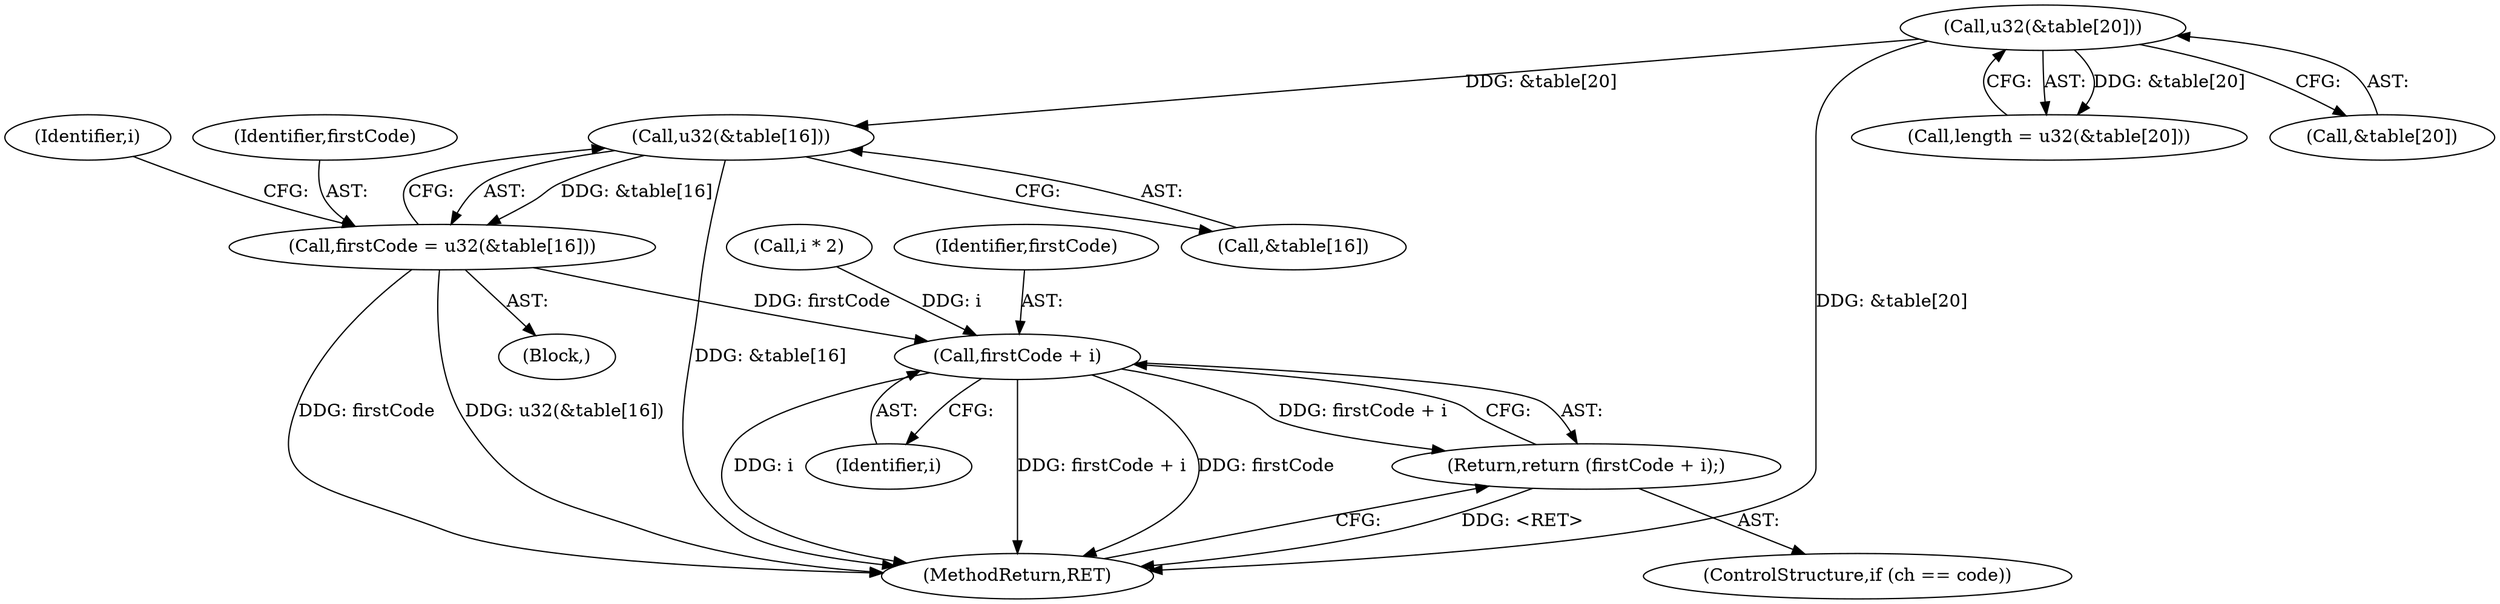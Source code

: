 digraph "0_ghostscript_961b10cdd71403072fb99401a45f3bef6ce53626@array" {
"1000691" [label="(Call,u32(&table[16]))"];
"1000683" [label="(Call,u32(&table[20]))"];
"1000689" [label="(Call,firstCode = u32(&table[16]))"];
"1000722" [label="(Call,firstCode + i)"];
"1000721" [label="(Return,return (firstCode + i);)"];
"1000721" [label="(Return,return (firstCode + i);)"];
"1000714" [label="(Call,i * 2)"];
"1000818" [label="(MethodReturn,RET)"];
"1000690" [label="(Identifier,firstCode)"];
"1000724" [label="(Identifier,i)"];
"1000692" [label="(Call,&table[16])"];
"1000723" [label="(Identifier,firstCode)"];
"1000717" [label="(ControlStructure,if (ch == code))"];
"1000689" [label="(Call,firstCode = u32(&table[16]))"];
"1000683" [label="(Call,u32(&table[20]))"];
"1000677" [label="(Block,)"];
"1000698" [label="(Identifier,i)"];
"1000691" [label="(Call,u32(&table[16]))"];
"1000722" [label="(Call,firstCode + i)"];
"1000681" [label="(Call,length = u32(&table[20]))"];
"1000684" [label="(Call,&table[20])"];
"1000691" -> "1000689"  [label="AST: "];
"1000691" -> "1000692"  [label="CFG: "];
"1000692" -> "1000691"  [label="AST: "];
"1000689" -> "1000691"  [label="CFG: "];
"1000691" -> "1000818"  [label="DDG: &table[16]"];
"1000691" -> "1000689"  [label="DDG: &table[16]"];
"1000683" -> "1000691"  [label="DDG: &table[20]"];
"1000683" -> "1000681"  [label="AST: "];
"1000683" -> "1000684"  [label="CFG: "];
"1000684" -> "1000683"  [label="AST: "];
"1000681" -> "1000683"  [label="CFG: "];
"1000683" -> "1000818"  [label="DDG: &table[20]"];
"1000683" -> "1000681"  [label="DDG: &table[20]"];
"1000689" -> "1000677"  [label="AST: "];
"1000690" -> "1000689"  [label="AST: "];
"1000698" -> "1000689"  [label="CFG: "];
"1000689" -> "1000818"  [label="DDG: firstCode"];
"1000689" -> "1000818"  [label="DDG: u32(&table[16])"];
"1000689" -> "1000722"  [label="DDG: firstCode"];
"1000722" -> "1000721"  [label="AST: "];
"1000722" -> "1000724"  [label="CFG: "];
"1000723" -> "1000722"  [label="AST: "];
"1000724" -> "1000722"  [label="AST: "];
"1000721" -> "1000722"  [label="CFG: "];
"1000722" -> "1000818"  [label="DDG: i"];
"1000722" -> "1000818"  [label="DDG: firstCode + i"];
"1000722" -> "1000818"  [label="DDG: firstCode"];
"1000722" -> "1000721"  [label="DDG: firstCode + i"];
"1000714" -> "1000722"  [label="DDG: i"];
"1000721" -> "1000717"  [label="AST: "];
"1000818" -> "1000721"  [label="CFG: "];
"1000721" -> "1000818"  [label="DDG: <RET>"];
}
